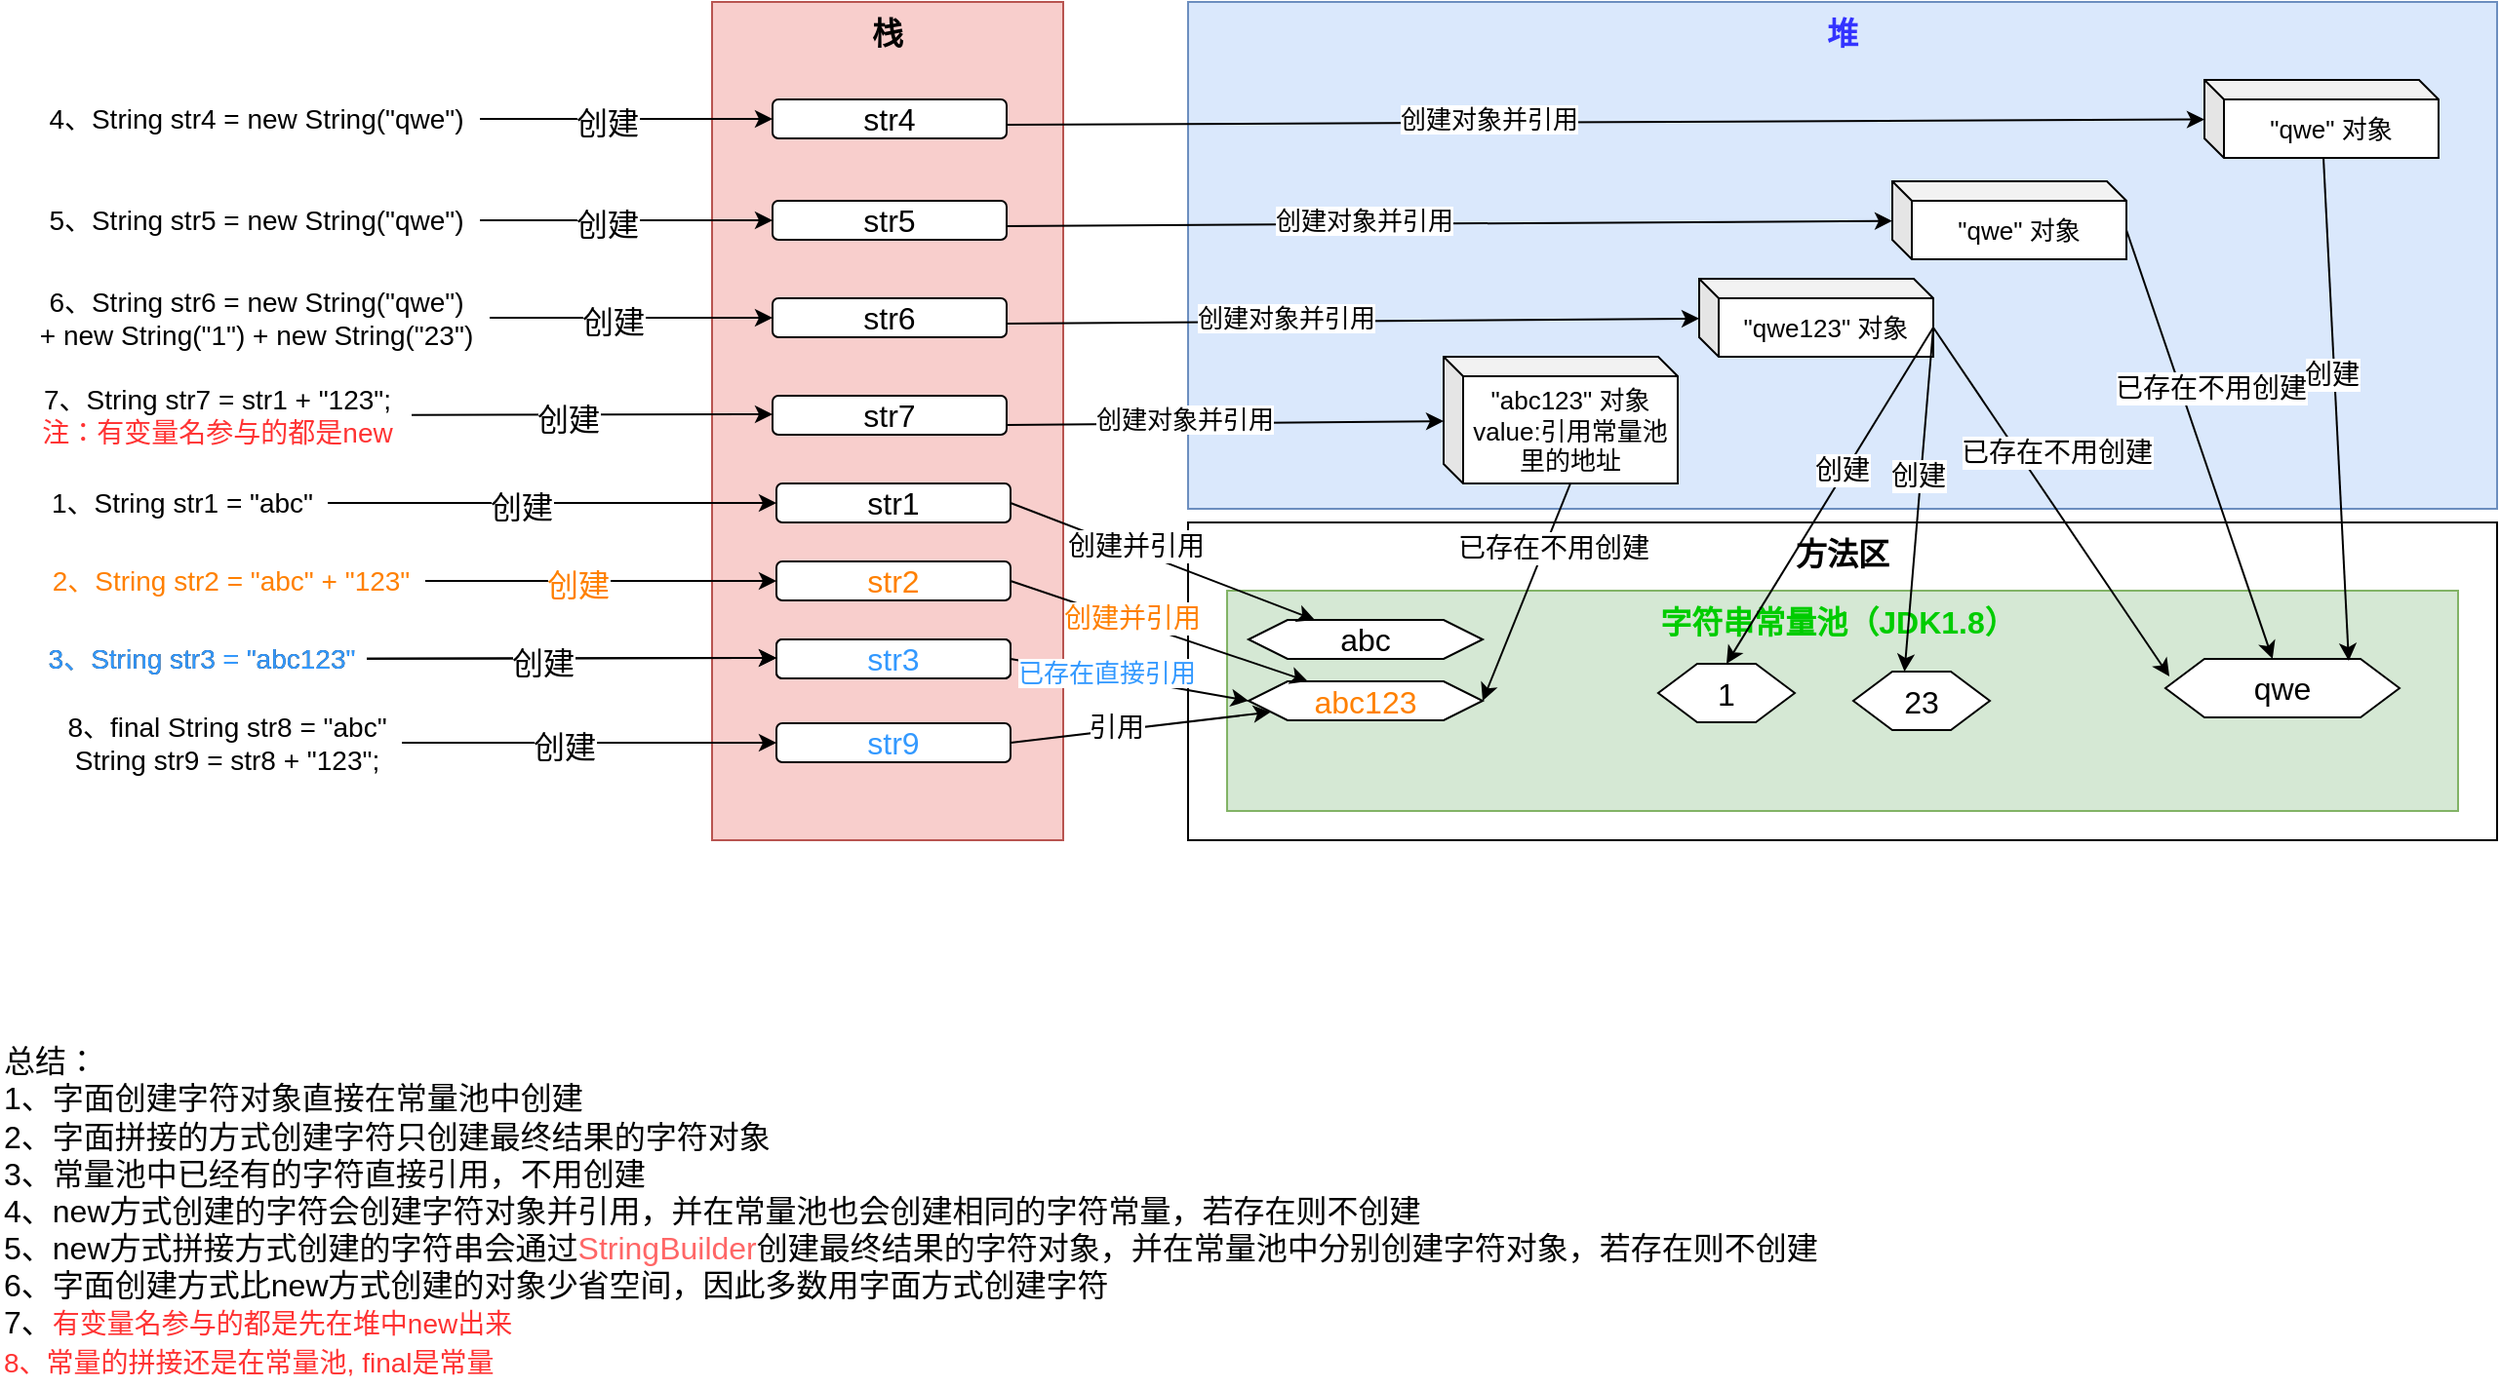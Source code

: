 <mxfile version="13.6.10" type="github">
  <diagram id="ncnsrwpVO72hItX7OUJh" name="String字符串创建">
    <mxGraphModel dx="2274" dy="762" grid="1" gridSize="10" guides="1" tooltips="1" connect="1" arrows="1" fold="1" page="1" pageScale="1" pageWidth="827" pageHeight="1169" math="0" shadow="0">
      <root>
        <mxCell id="0" />
        <mxCell id="1" parent="0" />
        <mxCell id="b4XtInaoXHlMPT_Rdzl1-1" value="栈" style="rounded=0;whiteSpace=wrap;html=1;align=center;verticalAlign=top;fontSize=16;fontStyle=1;fillColor=#f8cecc;strokeColor=#b85450;" parent="1" vertex="1">
          <mxGeometry x="-305" y="70" width="180" height="430" as="geometry" />
        </mxCell>
        <mxCell id="b4XtInaoXHlMPT_Rdzl1-2" value="&lt;font color=&quot;#3333ff&quot;&gt;堆&lt;/font&gt;" style="rounded=0;whiteSpace=wrap;html=1;align=center;verticalAlign=top;fontSize=16;fontStyle=1;fillColor=#dae8fc;strokeColor=#6c8ebf;" parent="1" vertex="1">
          <mxGeometry x="-61" y="70" width="671" height="260" as="geometry" />
        </mxCell>
        <mxCell id="b4XtInaoXHlMPT_Rdzl1-3" value="&lt;font color=&quot;#000000&quot;&gt;1、String str1 = &quot;abc&quot;&lt;/font&gt;" style="text;html=1;align=center;verticalAlign=middle;resizable=0;points=[];autosize=1;fontSize=14;fontColor=#FF3333;" parent="1" vertex="1">
          <mxGeometry x="-652" y="317" width="150" height="20" as="geometry" />
        </mxCell>
        <mxCell id="b4XtInaoXHlMPT_Rdzl1-4" value="方法区" style="rounded=0;whiteSpace=wrap;html=1;align=center;verticalAlign=top;fontSize=16;fontStyle=1" parent="1" vertex="1">
          <mxGeometry x="-61" y="337" width="671" height="163" as="geometry" />
        </mxCell>
        <mxCell id="b4XtInaoXHlMPT_Rdzl1-5" value="&lt;font color=&quot;#00cc00&quot;&gt;字符串常量池（JDK1.8）&amp;nbsp;&lt;/font&gt;" style="rounded=0;whiteSpace=wrap;html=1;align=center;verticalAlign=top;fontSize=16;fontStyle=1;fillColor=#d5e8d4;strokeColor=#82b366;" parent="1" vertex="1">
          <mxGeometry x="-41" y="372" width="631" height="113" as="geometry" />
        </mxCell>
        <mxCell id="b4XtInaoXHlMPT_Rdzl1-6" value="" style="endArrow=classic;html=1;fontSize=16;" parent="1" source="b4XtInaoXHlMPT_Rdzl1-3" target="b4XtInaoXHlMPT_Rdzl1-9" edge="1">
          <mxGeometry width="50" height="50" relative="1" as="geometry">
            <mxPoint x="28" y="227" as="sourcePoint" />
            <mxPoint x="78" y="177" as="targetPoint" />
          </mxGeometry>
        </mxCell>
        <mxCell id="b4XtInaoXHlMPT_Rdzl1-11" value="创建" style="edgeLabel;html=1;align=center;verticalAlign=middle;resizable=0;points=[];fontSize=16;" parent="b4XtInaoXHlMPT_Rdzl1-6" vertex="1" connectable="0">
          <mxGeometry x="-0.141" y="-2" relative="1" as="geometry">
            <mxPoint as="offset" />
          </mxGeometry>
        </mxCell>
        <mxCell id="b4XtInaoXHlMPT_Rdzl1-9" value="str1" style="rounded=1;whiteSpace=wrap;html=1;fontSize=16;align=center;" parent="1" vertex="1">
          <mxGeometry x="-272" y="317" width="120" height="20" as="geometry" />
        </mxCell>
        <mxCell id="b4XtInaoXHlMPT_Rdzl1-12" value="&lt;font&gt;2、String str2 = &quot;abc&quot; + &quot;123&quot;&lt;/font&gt;" style="text;html=1;align=center;verticalAlign=middle;resizable=0;points=[];autosize=1;fontSize=14;fontColor=#FF8000;" parent="1" vertex="1">
          <mxGeometry x="-652" y="357" width="200" height="20" as="geometry" />
        </mxCell>
        <mxCell id="b4XtInaoXHlMPT_Rdzl1-14" value="str2" style="rounded=1;whiteSpace=wrap;html=1;fontSize=16;align=center;fontColor=#FF8000;" parent="1" vertex="1">
          <mxGeometry x="-272" y="357" width="120" height="20" as="geometry" />
        </mxCell>
        <mxCell id="b4XtInaoXHlMPT_Rdzl1-17" value="abc" style="shape=hexagon;perimeter=hexagonPerimeter2;whiteSpace=wrap;html=1;fixedSize=1;fontSize=16;fontColor=#000000;align=center;" parent="1" vertex="1">
          <mxGeometry x="-30" y="387" width="120" height="20" as="geometry" />
        </mxCell>
        <mxCell id="b4XtInaoXHlMPT_Rdzl1-18" value="abc123" style="shape=hexagon;perimeter=hexagonPerimeter2;whiteSpace=wrap;html=1;fixedSize=1;fontSize=16;align=center;fontColor=#FF8000;" parent="1" vertex="1">
          <mxGeometry x="-30" y="418.5" width="120" height="20" as="geometry" />
        </mxCell>
        <mxCell id="b4XtInaoXHlMPT_Rdzl1-19" value="" style="endArrow=classic;html=1;fontSize=16;entryX=0;entryY=0.5;entryDx=0;entryDy=0;fontColor=#FF8000;" parent="1" source="b4XtInaoXHlMPT_Rdzl1-12" target="b4XtInaoXHlMPT_Rdzl1-14" edge="1">
          <mxGeometry width="50" height="50" relative="1" as="geometry">
            <mxPoint x="-462" y="407" as="sourcePoint" />
            <mxPoint x="-292" y="407" as="targetPoint" />
          </mxGeometry>
        </mxCell>
        <mxCell id="b4XtInaoXHlMPT_Rdzl1-20" value="创建" style="edgeLabel;html=1;align=center;verticalAlign=middle;resizable=0;points=[];fontSize=16;fontColor=#FF8000;" parent="b4XtInaoXHlMPT_Rdzl1-19" vertex="1" connectable="0">
          <mxGeometry x="-0.141" y="-2" relative="1" as="geometry">
            <mxPoint as="offset" />
          </mxGeometry>
        </mxCell>
        <mxCell id="b4XtInaoXHlMPT_Rdzl1-23" value="&lt;font color=&quot;#000000&quot;&gt;4、String str4 = new String(&quot;qwe&quot;)&lt;/font&gt;" style="text;html=1;align=center;verticalAlign=middle;resizable=0;points=[];autosize=1;fontSize=14;fontColor=#FF3333;" parent="1" vertex="1">
          <mxGeometry x="-654" y="120" width="230" height="20" as="geometry" />
        </mxCell>
        <mxCell id="b4XtInaoXHlMPT_Rdzl1-24" value="str3" style="rounded=1;whiteSpace=wrap;html=1;fontSize=16;align=center;" parent="1" vertex="1">
          <mxGeometry x="-272" y="397" width="120" height="20" as="geometry" />
        </mxCell>
        <mxCell id="b4XtInaoXHlMPT_Rdzl1-25" value="qwe" style="shape=hexagon;perimeter=hexagonPerimeter2;whiteSpace=wrap;html=1;fixedSize=1;fontSize=16;fontColor=#000000;align=center;" parent="1" vertex="1">
          <mxGeometry x="440" y="407" width="120" height="30" as="geometry" />
        </mxCell>
        <mxCell id="b4XtInaoXHlMPT_Rdzl1-27" value="&lt;font color=&quot;#000000&quot;&gt;3、String str3 = &quot;abc123&quot;&lt;/font&gt;" style="text;html=1;align=center;verticalAlign=middle;resizable=0;points=[];autosize=1;fontSize=14;fontColor=#FF3333;" parent="1" vertex="1">
          <mxGeometry x="-652" y="397" width="170" height="20" as="geometry" />
        </mxCell>
        <mxCell id="b4XtInaoXHlMPT_Rdzl1-28" value="" style="endArrow=classic;html=1;fontSize=16;entryX=0;entryY=0.5;entryDx=0;entryDy=0;" parent="1" source="b4XtInaoXHlMPT_Rdzl1-27" edge="1">
          <mxGeometry width="50" height="50" relative="1" as="geometry">
            <mxPoint x="-447" y="406.5" as="sourcePoint" />
            <mxPoint x="-272" y="406.5" as="targetPoint" />
          </mxGeometry>
        </mxCell>
        <mxCell id="b4XtInaoXHlMPT_Rdzl1-29" value="创建" style="edgeLabel;html=1;align=center;verticalAlign=middle;resizable=0;points=[];fontSize=16;" parent="b4XtInaoXHlMPT_Rdzl1-28" vertex="1" connectable="0">
          <mxGeometry x="-0.141" y="-2" relative="1" as="geometry">
            <mxPoint as="offset" />
          </mxGeometry>
        </mxCell>
        <mxCell id="b4XtInaoXHlMPT_Rdzl1-30" value="" style="endArrow=classic;html=1;fontSize=16;entryX=0;entryY=0.5;entryDx=0;entryDy=0;exitX=1;exitY=0.5;exitDx=0;exitDy=0;fontColor=#3399FF;" parent="1" source="b4XtInaoXHlMPT_Rdzl1-24" target="b4XtInaoXHlMPT_Rdzl1-18" edge="1">
          <mxGeometry width="50" height="50" relative="1" as="geometry">
            <mxPoint x="-144" y="21.5" as="sourcePoint" />
            <mxPoint x="-14" y="22" as="targetPoint" />
          </mxGeometry>
        </mxCell>
        <mxCell id="b4XtInaoXHlMPT_Rdzl1-31" value="已存在直接引用" style="edgeLabel;html=1;align=center;verticalAlign=middle;resizable=0;points=[];fontSize=13;fontColor=#3399FF;" parent="b4XtInaoXHlMPT_Rdzl1-30" vertex="1" connectable="0">
          <mxGeometry x="-0.2" y="2" relative="1" as="geometry">
            <mxPoint as="offset" />
          </mxGeometry>
        </mxCell>
        <mxCell id="b4XtInaoXHlMPT_Rdzl1-33" value="" style="endArrow=classic;html=1;fontSize=16;fontColor=#FF3333;exitX=1;exitY=0.5;exitDx=0;exitDy=0;" parent="1" target="b4XtInaoXHlMPT_Rdzl1-17" edge="1" source="b4XtInaoXHlMPT_Rdzl1-9">
          <mxGeometry width="50" height="50" relative="1" as="geometry">
            <mxPoint x="-154" y="-28.5" as="sourcePoint" />
            <mxPoint x="-24" y="-28" as="targetPoint" />
          </mxGeometry>
        </mxCell>
        <mxCell id="b4XtInaoXHlMPT_Rdzl1-34" value="创建并引用" style="edgeLabel;html=1;align=center;verticalAlign=middle;resizable=0;points=[];fontSize=14;fontColor=#000000;" parent="b4XtInaoXHlMPT_Rdzl1-33" vertex="1" connectable="0">
          <mxGeometry x="-0.2" y="2" relative="1" as="geometry">
            <mxPoint as="offset" />
          </mxGeometry>
        </mxCell>
        <mxCell id="b4XtInaoXHlMPT_Rdzl1-35" value="" style="endArrow=classic;html=1;fontSize=16;fontColor=#FF8000;exitX=1;exitY=0.5;exitDx=0;exitDy=0;" parent="1" target="b4XtInaoXHlMPT_Rdzl1-18" edge="1" source="b4XtInaoXHlMPT_Rdzl1-14">
          <mxGeometry width="50" height="50" relative="1" as="geometry">
            <mxPoint x="-154" y="11.5" as="sourcePoint" />
            <mxPoint x="-24" y="12" as="targetPoint" />
          </mxGeometry>
        </mxCell>
        <mxCell id="b4XtInaoXHlMPT_Rdzl1-36" value="创建并引用" style="edgeLabel;html=1;align=center;verticalAlign=middle;resizable=0;points=[];fontSize=14;fontColor=#FF8000;" parent="b4XtInaoXHlMPT_Rdzl1-35" vertex="1" connectable="0">
          <mxGeometry x="-0.2" y="2" relative="1" as="geometry">
            <mxPoint as="offset" />
          </mxGeometry>
        </mxCell>
        <mxCell id="b4XtInaoXHlMPT_Rdzl1-37" value="str4" style="rounded=1;whiteSpace=wrap;html=1;fontSize=16;align=center;" parent="1" vertex="1">
          <mxGeometry x="-274" y="120" width="120" height="20" as="geometry" />
        </mxCell>
        <mxCell id="b4XtInaoXHlMPT_Rdzl1-38" value="" style="endArrow=classic;html=1;fontSize=16;" parent="1" source="b4XtInaoXHlMPT_Rdzl1-23" edge="1">
          <mxGeometry width="50" height="50" relative="1" as="geometry">
            <mxPoint x="-419" y="130.364" as="sourcePoint" />
            <mxPoint x="-274" y="130" as="targetPoint" />
          </mxGeometry>
        </mxCell>
        <mxCell id="b4XtInaoXHlMPT_Rdzl1-39" value="创建" style="edgeLabel;html=1;align=center;verticalAlign=middle;resizable=0;points=[];fontSize=16;" parent="b4XtInaoXHlMPT_Rdzl1-38" vertex="1" connectable="0">
          <mxGeometry x="-0.141" y="-2" relative="1" as="geometry">
            <mxPoint as="offset" />
          </mxGeometry>
        </mxCell>
        <mxCell id="b4XtInaoXHlMPT_Rdzl1-40" value="&quot;qwe&quot; 对象" style="shape=cube;whiteSpace=wrap;html=1;boundedLbl=1;backgroundOutline=1;darkOpacity=0.05;darkOpacity2=0.1;fontSize=13;fontColor=#000000;align=center;size=10;" parent="1" vertex="1">
          <mxGeometry x="460" y="110" width="120" height="40" as="geometry" />
        </mxCell>
        <mxCell id="b4XtInaoXHlMPT_Rdzl1-41" value="" style="endArrow=classic;html=1;fontSize=16;fontColor=#FF3333;" parent="1" target="b4XtInaoXHlMPT_Rdzl1-40" edge="1">
          <mxGeometry width="50" height="50" relative="1" as="geometry">
            <mxPoint x="-154" y="133" as="sourcePoint" />
            <mxPoint x="-44" y="92" as="targetPoint" />
          </mxGeometry>
        </mxCell>
        <mxCell id="b4XtInaoXHlMPT_Rdzl1-42" value="创建对象并引用" style="edgeLabel;html=1;align=center;verticalAlign=middle;resizable=0;points=[];fontSize=13;fontColor=#000000;" parent="b4XtInaoXHlMPT_Rdzl1-41" vertex="1" connectable="0">
          <mxGeometry x="-0.2" y="2" relative="1" as="geometry">
            <mxPoint x="1" as="offset" />
          </mxGeometry>
        </mxCell>
        <mxCell id="b4XtInaoXHlMPT_Rdzl1-43" value="" style="endArrow=classic;html=1;fontSize=16;entryX=0.783;entryY=0.033;entryDx=0;entryDy=0;entryPerimeter=0;" parent="1" source="b4XtInaoXHlMPT_Rdzl1-40" target="b4XtInaoXHlMPT_Rdzl1-25" edge="1">
          <mxGeometry width="50" height="50" relative="1" as="geometry">
            <mxPoint x="-43" y="92" as="sourcePoint" />
            <mxPoint x="102" y="92" as="targetPoint" />
          </mxGeometry>
        </mxCell>
        <mxCell id="b4XtInaoXHlMPT_Rdzl1-44" value="创建" style="edgeLabel;html=1;align=center;verticalAlign=middle;resizable=0;points=[];fontSize=14;" parent="b4XtInaoXHlMPT_Rdzl1-43" vertex="1" connectable="0">
          <mxGeometry x="-0.141" y="-2" relative="1" as="geometry">
            <mxPoint as="offset" />
          </mxGeometry>
        </mxCell>
        <mxCell id="b4XtInaoXHlMPT_Rdzl1-45" value="&lt;font color=&quot;#000000&quot;&gt;5、String str5 = new String(&quot;qwe&quot;)&lt;/font&gt;" style="text;html=1;align=center;verticalAlign=middle;resizable=0;points=[];autosize=1;fontSize=14;fontColor=#FF3333;" parent="1" vertex="1">
          <mxGeometry x="-654" y="172" width="230" height="20" as="geometry" />
        </mxCell>
        <mxCell id="b4XtInaoXHlMPT_Rdzl1-46" value="str5" style="rounded=1;whiteSpace=wrap;html=1;fontSize=16;align=center;" parent="1" vertex="1">
          <mxGeometry x="-274" y="172" width="120" height="20" as="geometry" />
        </mxCell>
        <mxCell id="b4XtInaoXHlMPT_Rdzl1-47" value="" style="endArrow=classic;html=1;fontSize=16;" parent="1" source="b4XtInaoXHlMPT_Rdzl1-45" edge="1">
          <mxGeometry width="50" height="50" relative="1" as="geometry">
            <mxPoint x="-419" y="182.364" as="sourcePoint" />
            <mxPoint x="-274" y="182" as="targetPoint" />
          </mxGeometry>
        </mxCell>
        <mxCell id="b4XtInaoXHlMPT_Rdzl1-48" value="创建" style="edgeLabel;html=1;align=center;verticalAlign=middle;resizable=0;points=[];fontSize=16;" parent="b4XtInaoXHlMPT_Rdzl1-47" vertex="1" connectable="0">
          <mxGeometry x="-0.141" y="-2" relative="1" as="geometry">
            <mxPoint as="offset" />
          </mxGeometry>
        </mxCell>
        <mxCell id="b4XtInaoXHlMPT_Rdzl1-49" value="&quot;qwe&quot; 对象" style="shape=cube;whiteSpace=wrap;html=1;boundedLbl=1;backgroundOutline=1;darkOpacity=0.05;darkOpacity2=0.1;fontSize=13;fontColor=#000000;align=center;size=10;" parent="1" vertex="1">
          <mxGeometry x="300" y="162" width="120" height="40" as="geometry" />
        </mxCell>
        <mxCell id="b4XtInaoXHlMPT_Rdzl1-50" value="" style="endArrow=classic;html=1;fontSize=16;fontColor=#FF3333;" parent="1" target="b4XtInaoXHlMPT_Rdzl1-49" edge="1">
          <mxGeometry width="50" height="50" relative="1" as="geometry">
            <mxPoint x="-154" y="185" as="sourcePoint" />
            <mxPoint x="-44" y="144" as="targetPoint" />
          </mxGeometry>
        </mxCell>
        <mxCell id="b4XtInaoXHlMPT_Rdzl1-51" value="创建对象并引用" style="edgeLabel;html=1;align=center;verticalAlign=middle;resizable=0;points=[];fontSize=13;fontColor=#000000;" parent="b4XtInaoXHlMPT_Rdzl1-50" vertex="1" connectable="0">
          <mxGeometry x="-0.2" y="2" relative="1" as="geometry">
            <mxPoint x="1" as="offset" />
          </mxGeometry>
        </mxCell>
        <mxCell id="b4XtInaoXHlMPT_Rdzl1-52" value="" style="endArrow=classic;html=1;fontSize=16;exitX=0;exitY=0;exitDx=120;exitDy=25;exitPerimeter=0;" parent="1" source="b4XtInaoXHlMPT_Rdzl1-49" target="b4XtInaoXHlMPT_Rdzl1-25" edge="1">
          <mxGeometry width="50" height="50" relative="1" as="geometry">
            <mxPoint x="88.529" y="120" as="sourcePoint" />
            <mxPoint x="181" y="72" as="targetPoint" />
          </mxGeometry>
        </mxCell>
        <mxCell id="b4XtInaoXHlMPT_Rdzl1-53" value="已存在不用创建" style="edgeLabel;html=1;align=center;verticalAlign=middle;resizable=0;points=[];fontSize=14;" parent="b4XtInaoXHlMPT_Rdzl1-52" vertex="1" connectable="0">
          <mxGeometry x="-0.141" y="-2" relative="1" as="geometry">
            <mxPoint x="11.93" y="-14.19" as="offset" />
          </mxGeometry>
        </mxCell>
        <mxCell id="b4XtInaoXHlMPT_Rdzl1-54" value="&lt;font color=&quot;#000000&quot;&gt;6、String str6 = new String(&quot;qwe&quot;) &lt;br&gt;+&amp;nbsp;new String(&quot;1&quot;) + new String(&quot;23&quot;)&lt;/font&gt;" style="text;html=1;align=center;verticalAlign=middle;resizable=0;points=[];autosize=1;fontSize=14;fontColor=#FF3333;" parent="1" vertex="1">
          <mxGeometry x="-659" y="212" width="240" height="40" as="geometry" />
        </mxCell>
        <mxCell id="b4XtInaoXHlMPT_Rdzl1-55" value="str6" style="rounded=1;whiteSpace=wrap;html=1;fontSize=16;align=center;" parent="1" vertex="1">
          <mxGeometry x="-274" y="222" width="120" height="20" as="geometry" />
        </mxCell>
        <mxCell id="b4XtInaoXHlMPT_Rdzl1-56" value="" style="endArrow=classic;html=1;fontSize=16;" parent="1" source="b4XtInaoXHlMPT_Rdzl1-54" edge="1">
          <mxGeometry width="50" height="50" relative="1" as="geometry">
            <mxPoint x="-419" y="232.364" as="sourcePoint" />
            <mxPoint x="-274" y="232" as="targetPoint" />
          </mxGeometry>
        </mxCell>
        <mxCell id="b4XtInaoXHlMPT_Rdzl1-57" value="创建" style="edgeLabel;html=1;align=center;verticalAlign=middle;resizable=0;points=[];fontSize=16;" parent="b4XtInaoXHlMPT_Rdzl1-56" vertex="1" connectable="0">
          <mxGeometry x="-0.141" y="-2" relative="1" as="geometry">
            <mxPoint as="offset" />
          </mxGeometry>
        </mxCell>
        <mxCell id="b4XtInaoXHlMPT_Rdzl1-58" value="&quot;qwe123&quot; 对象" style="shape=cube;whiteSpace=wrap;html=1;boundedLbl=1;backgroundOutline=1;darkOpacity=0.05;darkOpacity2=0.1;fontSize=13;fontColor=#000000;align=center;size=10;" parent="1" vertex="1">
          <mxGeometry x="201" y="212" width="120" height="40" as="geometry" />
        </mxCell>
        <mxCell id="b4XtInaoXHlMPT_Rdzl1-59" value="" style="endArrow=classic;html=1;fontSize=16;fontColor=#FF3333;" parent="1" target="b4XtInaoXHlMPT_Rdzl1-58" edge="1">
          <mxGeometry width="50" height="50" relative="1" as="geometry">
            <mxPoint x="-154" y="235" as="sourcePoint" />
            <mxPoint x="-44" y="194" as="targetPoint" />
          </mxGeometry>
        </mxCell>
        <mxCell id="b4XtInaoXHlMPT_Rdzl1-60" value="创建对象并引用" style="edgeLabel;html=1;align=center;verticalAlign=middle;resizable=0;points=[];fontSize=13;fontColor=#000000;" parent="b4XtInaoXHlMPT_Rdzl1-59" vertex="1" connectable="0">
          <mxGeometry x="-0.2" y="2" relative="1" as="geometry">
            <mxPoint x="1" as="offset" />
          </mxGeometry>
        </mxCell>
        <mxCell id="b4XtInaoXHlMPT_Rdzl1-63" value="1" style="shape=hexagon;perimeter=hexagonPerimeter2;whiteSpace=wrap;html=1;fixedSize=1;fontSize=16;fontColor=#000000;align=center;" parent="1" vertex="1">
          <mxGeometry x="180" y="409.5" width="70" height="30" as="geometry" />
        </mxCell>
        <mxCell id="b4XtInaoXHlMPT_Rdzl1-64" value="23" style="shape=hexagon;perimeter=hexagonPerimeter2;whiteSpace=wrap;html=1;fixedSize=1;fontSize=16;fontColor=#000000;align=center;" parent="1" vertex="1">
          <mxGeometry x="280" y="413.5" width="70" height="30" as="geometry" />
        </mxCell>
        <mxCell id="b4XtInaoXHlMPT_Rdzl1-65" value="" style="endArrow=classic;html=1;fontSize=16;entryX=0.5;entryY=0;entryDx=0;entryDy=0;exitX=0;exitY=0;exitDx=120;exitDy=25;exitPerimeter=0;" parent="1" source="b4XtInaoXHlMPT_Rdzl1-58" target="b4XtInaoXHlMPT_Rdzl1-63" edge="1">
          <mxGeometry width="50" height="50" relative="1" as="geometry">
            <mxPoint x="90" y="120" as="sourcePoint" />
            <mxPoint x="166" y="82" as="targetPoint" />
          </mxGeometry>
        </mxCell>
        <mxCell id="b4XtInaoXHlMPT_Rdzl1-66" value="创建" style="edgeLabel;html=1;align=center;verticalAlign=middle;resizable=0;points=[];fontSize=14;" parent="b4XtInaoXHlMPT_Rdzl1-65" vertex="1" connectable="0">
          <mxGeometry x="-0.141" y="-2" relative="1" as="geometry">
            <mxPoint as="offset" />
          </mxGeometry>
        </mxCell>
        <mxCell id="b4XtInaoXHlMPT_Rdzl1-67" value="" style="endArrow=classic;html=1;fontSize=16;entryX=0.375;entryY=0;entryDx=0;entryDy=0;exitX=0;exitY=0;exitDx=120;exitDy=25;exitPerimeter=0;" parent="1" source="b4XtInaoXHlMPT_Rdzl1-58" target="b4XtInaoXHlMPT_Rdzl1-64" edge="1">
          <mxGeometry width="50" height="50" relative="1" as="geometry">
            <mxPoint x="110" y="247" as="sourcePoint" />
            <mxPoint x="271" y="82" as="targetPoint" />
          </mxGeometry>
        </mxCell>
        <mxCell id="b4XtInaoXHlMPT_Rdzl1-68" value="创建" style="edgeLabel;html=1;align=center;verticalAlign=middle;resizable=0;points=[];fontSize=14;" parent="b4XtInaoXHlMPT_Rdzl1-67" vertex="1" connectable="0">
          <mxGeometry x="-0.141" y="-2" relative="1" as="geometry">
            <mxPoint as="offset" />
          </mxGeometry>
        </mxCell>
        <mxCell id="b4XtInaoXHlMPT_Rdzl1-69" value="总结：&lt;br style=&quot;font-size: 16px&quot;&gt;1、字面创建字符对象直接在常量池中创建&lt;br style=&quot;font-size: 16px&quot;&gt;2、字面拼接的方式创建字符只创建最终结果的字符对象&lt;br style=&quot;font-size: 16px&quot;&gt;3、常量池中已经有的字符直接引用，不用创建&lt;br style=&quot;font-size: 16px&quot;&gt;4、new方式创建的字符会创建字符对象并引用，并在常量池也会创建相同的字符常量，若存在则不创建&lt;br style=&quot;font-size: 16px&quot;&gt;5、new方式拼接方式创建的字符串会通过&lt;font color=&quot;#ff6666&quot;&gt;StringBuilder&lt;/font&gt;创建最终结果的字符对象，并在常量池中分别创建字符对象，若存在则不创建&lt;br style=&quot;font-size: 16px&quot;&gt;6、字面创建方式比new方式创建的对象少省空间，因此多数用字面方式创建字符&lt;br&gt;7、&lt;span style=&quot;color: rgb(255 , 51 , 51) ; font-size: 14px ; text-align: center&quot;&gt;有变量名参与的都是先在堆中new出来&lt;br&gt;8、常量的拼接还是在常量池, final是常量&lt;br&gt;&lt;/span&gt;" style="text;html=1;align=left;verticalAlign=middle;resizable=0;points=[];autosize=1;fontSize=16;fontColor=#000000;" parent="1" vertex="1">
          <mxGeometry x="-670" y="600" width="950" height="180" as="geometry" />
        </mxCell>
        <mxCell id="b4XtInaoXHlMPT_Rdzl1-70" value="str3" style="rounded=1;whiteSpace=wrap;html=1;fontSize=16;align=center;fontColor=#3399FF;" parent="1" vertex="1">
          <mxGeometry x="-272" y="397" width="120" height="20" as="geometry" />
        </mxCell>
        <mxCell id="b4XtInaoXHlMPT_Rdzl1-71" value="&lt;font&gt;3、String str3 = &quot;abc123&quot;&lt;/font&gt;" style="text;html=1;align=center;verticalAlign=middle;resizable=0;points=[];autosize=1;fontSize=14;fontColor=#3399FF;" parent="1" vertex="1">
          <mxGeometry x="-652" y="397" width="170" height="20" as="geometry" />
        </mxCell>
        <mxCell id="b4XtInaoXHlMPT_Rdzl1-72" value="" style="endArrow=classic;html=1;fontSize=16;entryX=0;entryY=0.5;entryDx=0;entryDy=0;fontColor=#3399FF;" parent="1" source="b4XtInaoXHlMPT_Rdzl1-71" edge="1">
          <mxGeometry width="50" height="50" relative="1" as="geometry">
            <mxPoint x="-447" y="406.5" as="sourcePoint" />
            <mxPoint x="-272" y="406.5" as="targetPoint" />
          </mxGeometry>
        </mxCell>
        <mxCell id="b4XtInaoXHlMPT_Rdzl1-73" value="创建" style="edgeLabel;html=1;align=center;verticalAlign=middle;resizable=0;points=[];fontSize=16;" parent="b4XtInaoXHlMPT_Rdzl1-72" vertex="1" connectable="0">
          <mxGeometry x="-0.141" y="-2" relative="1" as="geometry">
            <mxPoint as="offset" />
          </mxGeometry>
        </mxCell>
        <mxCell id="pHfs5U91KYRd71H7iR9t-1" value="&lt;font color=&quot;#000000&quot;&gt;7、String str7 = str1 + &quot;123&quot;;&lt;/font&gt;&lt;br&gt;注：有变量名参与的都是new" style="text;html=1;align=center;verticalAlign=middle;resizable=0;points=[];autosize=1;fontSize=14;fontColor=#FF3333;" vertex="1" parent="1">
          <mxGeometry x="-659" y="262" width="200" height="40" as="geometry" />
        </mxCell>
        <mxCell id="pHfs5U91KYRd71H7iR9t-2" value="str7" style="rounded=1;whiteSpace=wrap;html=1;fontSize=16;align=center;" vertex="1" parent="1">
          <mxGeometry x="-274" y="272" width="120" height="20" as="geometry" />
        </mxCell>
        <mxCell id="pHfs5U91KYRd71H7iR9t-4" value="" style="endArrow=classic;html=1;fontSize=16;" edge="1" parent="1" source="pHfs5U91KYRd71H7iR9t-1">
          <mxGeometry width="50" height="50" relative="1" as="geometry">
            <mxPoint x="-419" y="281.5" as="sourcePoint" />
            <mxPoint x="-274" y="281.5" as="targetPoint" />
          </mxGeometry>
        </mxCell>
        <mxCell id="pHfs5U91KYRd71H7iR9t-5" value="创建" style="edgeLabel;html=1;align=center;verticalAlign=middle;resizable=0;points=[];fontSize=16;" vertex="1" connectable="0" parent="pHfs5U91KYRd71H7iR9t-4">
          <mxGeometry x="-0.141" y="-2" relative="1" as="geometry">
            <mxPoint as="offset" />
          </mxGeometry>
        </mxCell>
        <mxCell id="pHfs5U91KYRd71H7iR9t-6" value="&quot;abc123&quot; 对象&lt;br&gt;value:引用常量池里的地址" style="shape=cube;whiteSpace=wrap;html=1;boundedLbl=1;backgroundOutline=1;darkOpacity=0.05;darkOpacity2=0.1;fontSize=13;fontColor=#000000;align=center;size=10;" vertex="1" parent="1">
          <mxGeometry x="70" y="252" width="120" height="65" as="geometry" />
        </mxCell>
        <mxCell id="pHfs5U91KYRd71H7iR9t-7" value="" style="endArrow=classic;html=1;fontSize=16;fontColor=#FF3333;exitX=1;exitY=0.75;exitDx=0;exitDy=0;" edge="1" parent="1" source="pHfs5U91KYRd71H7iR9t-2" target="pHfs5U91KYRd71H7iR9t-6">
          <mxGeometry width="50" height="50" relative="1" as="geometry">
            <mxPoint x="-149" y="282" as="sourcePoint" />
            <mxPoint x="196" y="280.714" as="targetPoint" />
          </mxGeometry>
        </mxCell>
        <mxCell id="pHfs5U91KYRd71H7iR9t-8" value="创建对象并引用" style="edgeLabel;html=1;align=center;verticalAlign=middle;resizable=0;points=[];fontSize=13;fontColor=#000000;" vertex="1" connectable="0" parent="pHfs5U91KYRd71H7iR9t-7">
          <mxGeometry x="-0.2" y="2" relative="1" as="geometry">
            <mxPoint x="1" as="offset" />
          </mxGeometry>
        </mxCell>
        <mxCell id="b4XtInaoXHlMPT_Rdzl1-61" value="" style="endArrow=classic;html=1;fontSize=16;exitX=0;exitY=0;exitDx=120;exitDy=25;exitPerimeter=0;entryX=0.017;entryY=0.3;entryDx=0;entryDy=0;entryPerimeter=0;" parent="1" source="b4XtInaoXHlMPT_Rdzl1-58" target="b4XtInaoXHlMPT_Rdzl1-25" edge="1">
          <mxGeometry width="50" height="50" relative="1" as="geometry">
            <mxPoint x="110" y="197" as="sourcePoint" />
            <mxPoint x="161.852" y="72" as="targetPoint" />
          </mxGeometry>
        </mxCell>
        <mxCell id="b4XtInaoXHlMPT_Rdzl1-62" value="已存在不用创建" style="edgeLabel;html=1;align=center;verticalAlign=middle;resizable=0;points=[];fontSize=14;" parent="b4XtInaoXHlMPT_Rdzl1-61" vertex="1" connectable="0">
          <mxGeometry x="-0.141" y="-2" relative="1" as="geometry">
            <mxPoint x="11.93" y="-14.19" as="offset" />
          </mxGeometry>
        </mxCell>
        <mxCell id="pHfs5U91KYRd71H7iR9t-9" value="" style="endArrow=classic;html=1;fontSize=16;entryX=1;entryY=0.5;entryDx=0;entryDy=0;exitX=0;exitY=0;exitDx=65;exitDy=65;exitPerimeter=0;" edge="1" parent="1" source="pHfs5U91KYRd71H7iR9t-6" target="b4XtInaoXHlMPT_Rdzl1-18">
          <mxGeometry width="50" height="50" relative="1" as="geometry">
            <mxPoint x="130" y="310" as="sourcePoint" />
            <mxPoint x="200.995" y="509.5" as="targetPoint" />
          </mxGeometry>
        </mxCell>
        <mxCell id="pHfs5U91KYRd71H7iR9t-10" value="已存在不用创建" style="edgeLabel;html=1;align=center;verticalAlign=middle;resizable=0;points=[];fontSize=14;" vertex="1" connectable="0" parent="pHfs5U91KYRd71H7iR9t-9">
          <mxGeometry x="-0.141" y="-2" relative="1" as="geometry">
            <mxPoint x="11.93" y="-14.19" as="offset" />
          </mxGeometry>
        </mxCell>
        <mxCell id="pHfs5U91KYRd71H7iR9t-11" value="&lt;font color=&quot;#000000&quot;&gt;8、final String str8 = &quot;abc&quot;&lt;br&gt;String str9 = str8 + &quot;123&quot;;&lt;br&gt;&lt;/font&gt;" style="text;html=1;align=center;verticalAlign=middle;resizable=0;points=[];autosize=1;fontSize=14;fontColor=#FF3333;" vertex="1" parent="1">
          <mxGeometry x="-644" y="430" width="180" height="40" as="geometry" />
        </mxCell>
        <mxCell id="pHfs5U91KYRd71H7iR9t-12" value="str9" style="rounded=1;whiteSpace=wrap;html=1;fontSize=16;align=center;fontColor=#3399FF;" vertex="1" parent="1">
          <mxGeometry x="-272" y="440" width="120" height="20" as="geometry" />
        </mxCell>
        <mxCell id="pHfs5U91KYRd71H7iR9t-13" value="" style="endArrow=classic;html=1;fontSize=16;fontColor=#3399FF;entryX=0;entryY=0.5;entryDx=0;entryDy=0;" edge="1" parent="1" source="pHfs5U91KYRd71H7iR9t-11" target="pHfs5U91KYRd71H7iR9t-12">
          <mxGeometry width="50" height="50" relative="1" as="geometry">
            <mxPoint x="-482" y="449.856" as="sourcePoint" />
            <mxPoint x="-320" y="450" as="targetPoint" />
          </mxGeometry>
        </mxCell>
        <mxCell id="pHfs5U91KYRd71H7iR9t-14" value="创建" style="edgeLabel;html=1;align=center;verticalAlign=middle;resizable=0;points=[];fontSize=16;" vertex="1" connectable="0" parent="pHfs5U91KYRd71H7iR9t-13">
          <mxGeometry x="-0.141" y="-2" relative="1" as="geometry">
            <mxPoint as="offset" />
          </mxGeometry>
        </mxCell>
        <mxCell id="pHfs5U91KYRd71H7iR9t-15" value="" style="endArrow=classic;html=1;fontSize=16;fontColor=#FF3333;exitX=1;exitY=0.5;exitDx=0;exitDy=0;" edge="1" parent="1" target="b4XtInaoXHlMPT_Rdzl1-18">
          <mxGeometry width="50" height="50" relative="1" as="geometry">
            <mxPoint x="-152" y="450" as="sourcePoint" />
            <mxPoint x="4" y="510" as="targetPoint" />
          </mxGeometry>
        </mxCell>
        <mxCell id="pHfs5U91KYRd71H7iR9t-16" value="引用" style="edgeLabel;html=1;align=center;verticalAlign=middle;resizable=0;points=[];fontSize=14;fontColor=#000000;" vertex="1" connectable="0" parent="pHfs5U91KYRd71H7iR9t-15">
          <mxGeometry x="-0.2" y="2" relative="1" as="geometry">
            <mxPoint as="offset" />
          </mxGeometry>
        </mxCell>
      </root>
    </mxGraphModel>
  </diagram>
</mxfile>

